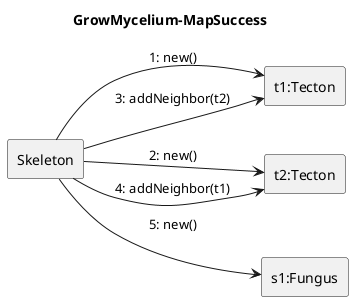 @startuml Grow-mycelium/map-success
'skinparam linetype ortho
left to right direction
title GrowMycelium-MapSuccess

rectangle Skeleton

rectangle "t1:Tecton" as t1
rectangle "t2:Tecton" as t2
rectangle "s1:Fungus" as s1

Skeleton --> t1: 1: new()
Skeleton --> t2: 2: new()
Skeleton --> t1: 3: addNeighbor(t2)
Skeleton --> t2: 4: addNeighbor(t1)
Skeleton --> s1 : 5: new()


@enduml